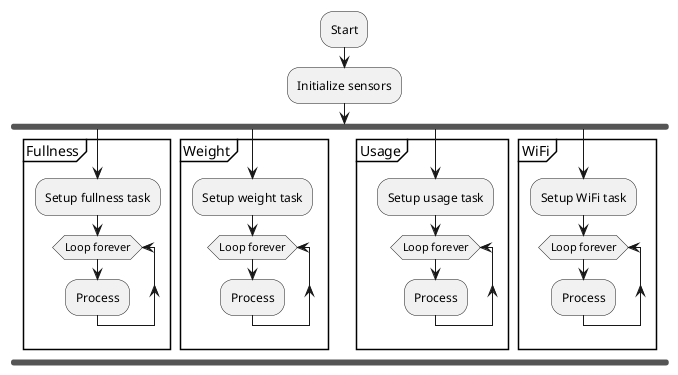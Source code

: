 @startuml inline_umlgraph_1.png
:Start;
->
:Initialize sensors;
fork
  group Fullness
  :Setup fullness task;
  while (Loop forever)
    :Process;
  endwhile
  detach
  -[hidden]->
  end group
fork again
  group Weight
  :Setup weight task;
  while (Loop forever)
    :Process;
  endwhile
  detach
  -[hidden]->
  end group
fork again
  group Usage
  :Setup usage task;
  while (Loop forever)
    :Process;
  endwhile
  detach
  -[hidden]->
  end group
fork again
  group WiFi
  :Setup WiFi task;
  while (Loop forever)
    :Process;
  endwhile
  detach
  -[hidden]->
  end group
@enduml
@startuml inline_umlgraph_2.png
group Fullness Task
  :Initialize task;
  while (Loop forever)
    :Measure Distance;
    if (Distance valid?) then (yes)
      :Smooth value;
      :Push value to queue;
    else (no)
      :Push error value to queue;
    endif
  :Wait 30 mins;
  endwhile
  -[hidden]->
endgroup
@enduml
@startuml inline_umlgraph_3.png
group Weight Task 
  :Initialize task;
  while (Loop forever)
    :Measure Weight;
    if (Valid Weight AND Sensor Working) then (yes) 
      :Push value to queue; 
    else (no) 
      :Push error value to queue;
    endif 
  :Wait 30 mins; 
  endwhile 
  -[hidden]->
endgroup 
@enduml
